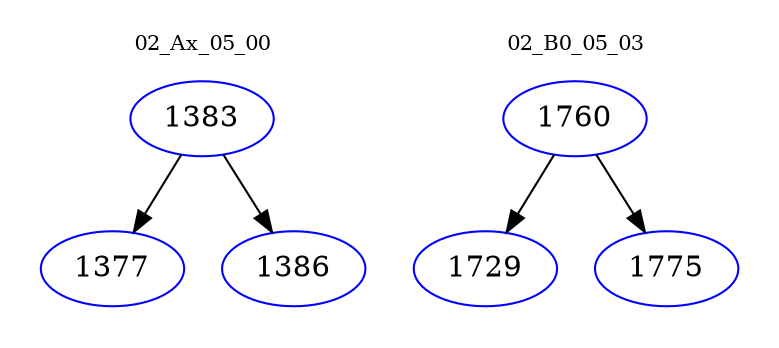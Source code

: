 digraph{
subgraph cluster_0 {
color = white
label = "02_Ax_05_00";
fontsize=10;
T0_1383 [label="1383", color="blue"]
T0_1383 -> T0_1377 [color="black"]
T0_1377 [label="1377", color="blue"]
T0_1383 -> T0_1386 [color="black"]
T0_1386 [label="1386", color="blue"]
}
subgraph cluster_1 {
color = white
label = "02_B0_05_03";
fontsize=10;
T1_1760 [label="1760", color="blue"]
T1_1760 -> T1_1729 [color="black"]
T1_1729 [label="1729", color="blue"]
T1_1760 -> T1_1775 [color="black"]
T1_1775 [label="1775", color="blue"]
}
}
